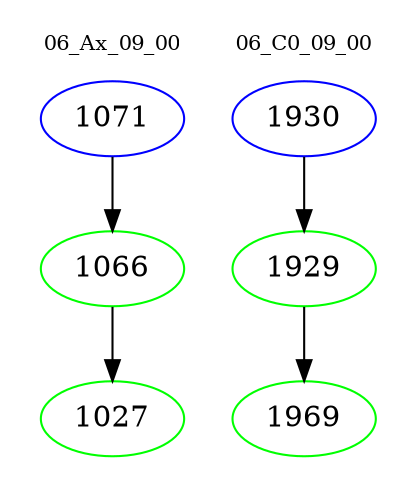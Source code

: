 digraph{
subgraph cluster_0 {
color = white
label = "06_Ax_09_00";
fontsize=10;
T0_1071 [label="1071", color="blue"]
T0_1071 -> T0_1066 [color="black"]
T0_1066 [label="1066", color="green"]
T0_1066 -> T0_1027 [color="black"]
T0_1027 [label="1027", color="green"]
}
subgraph cluster_1 {
color = white
label = "06_C0_09_00";
fontsize=10;
T1_1930 [label="1930", color="blue"]
T1_1930 -> T1_1929 [color="black"]
T1_1929 [label="1929", color="green"]
T1_1929 -> T1_1969 [color="black"]
T1_1969 [label="1969", color="green"]
}
}
